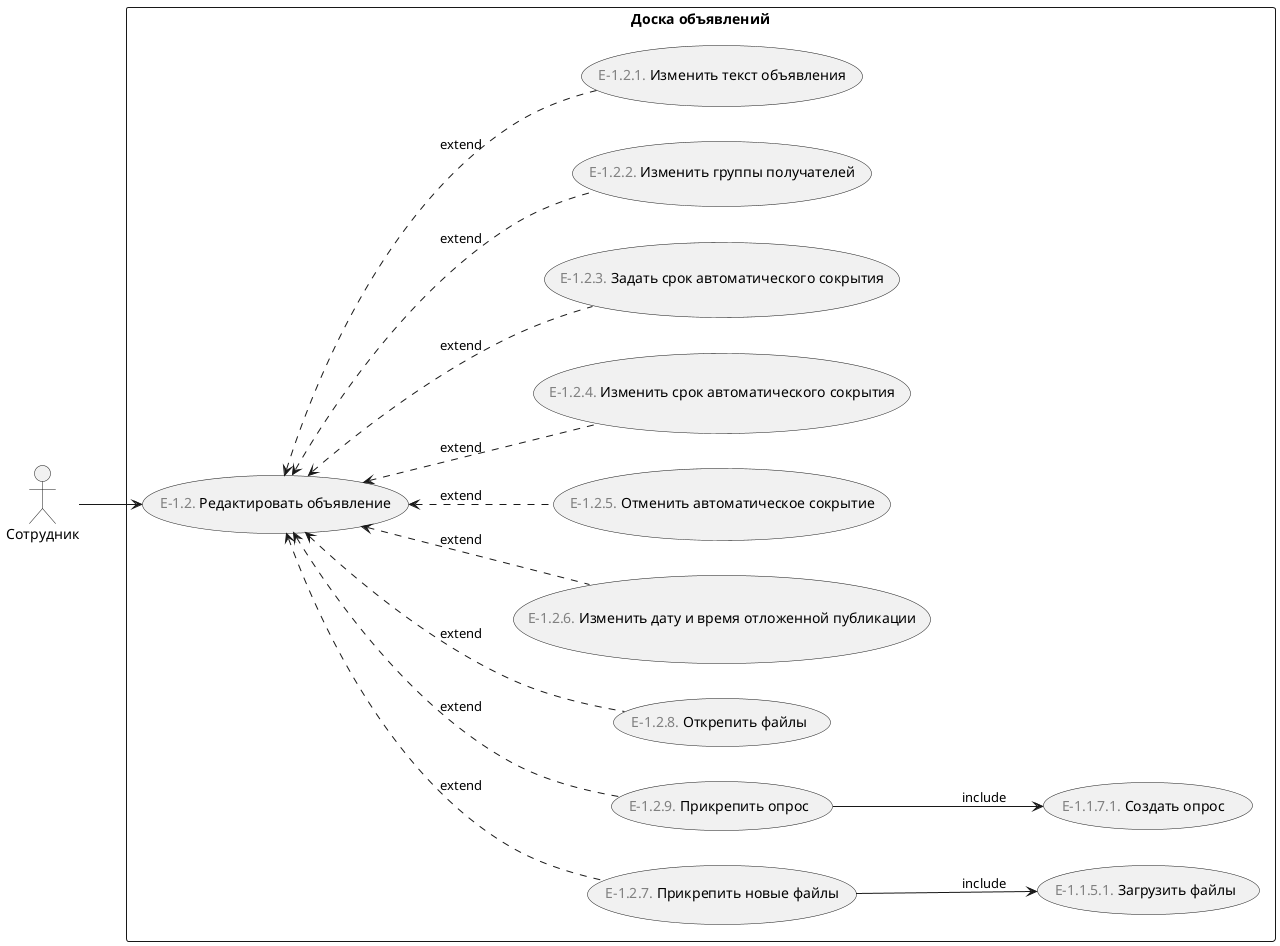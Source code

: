 ﻿@startuml
'https://plantuml.com/use-case-diagram

left to right direction

:Сотрудник: as employee

rectangle "Доска объявлений" {
    (<font color="gray">E-1.2.</font> Редактировать объявление) as edit_announcement
    (<font color="gray">E-1.2.7.</font> Прикрепить новые файлы) as add_new_files
    (<font color="gray">E-1.2.9.</font> Прикрепить опрос) as add_survey

    employee --> edit_announcement
     
    edit_announcement <.. (<font color="gray">E-1.2.8.</font> Открепить файлы) : extend
    edit_announcement <.. add_new_files : extend
    edit_announcement <.. add_survey : extend
    edit_announcement <.. (<font color="gray">E-1.2.6.</font> Изменить дату и время отложенной публикации) : extend
    edit_announcement <.. (<font color="gray">E-1.2.5.</font> Отменить автоматическое сокрытие) : extend
    edit_announcement <.. (<font color="gray">E-1.2.4.</font> Изменить срок автоматического сокрытия) : extend
    edit_announcement <.. (<font color="gray">E-1.2.3.</font> Задать срок автоматического сокрытия) : extend
    edit_announcement <.. (<font color="gray">E-1.2.2.</font> Изменить группы получателей) : extend
    edit_announcement <.. (<font color="gray">E-1.2.1.</font> Изменить текст объявления) : extend
    
    add_new_files --> (<font color="gray">E-1.1.5.1.</font> Загрузить файлы) : include
    add_survey --> (<font color="gray">E-1.1.7.1.</font> Создать опрос ) : include
}
@enduml